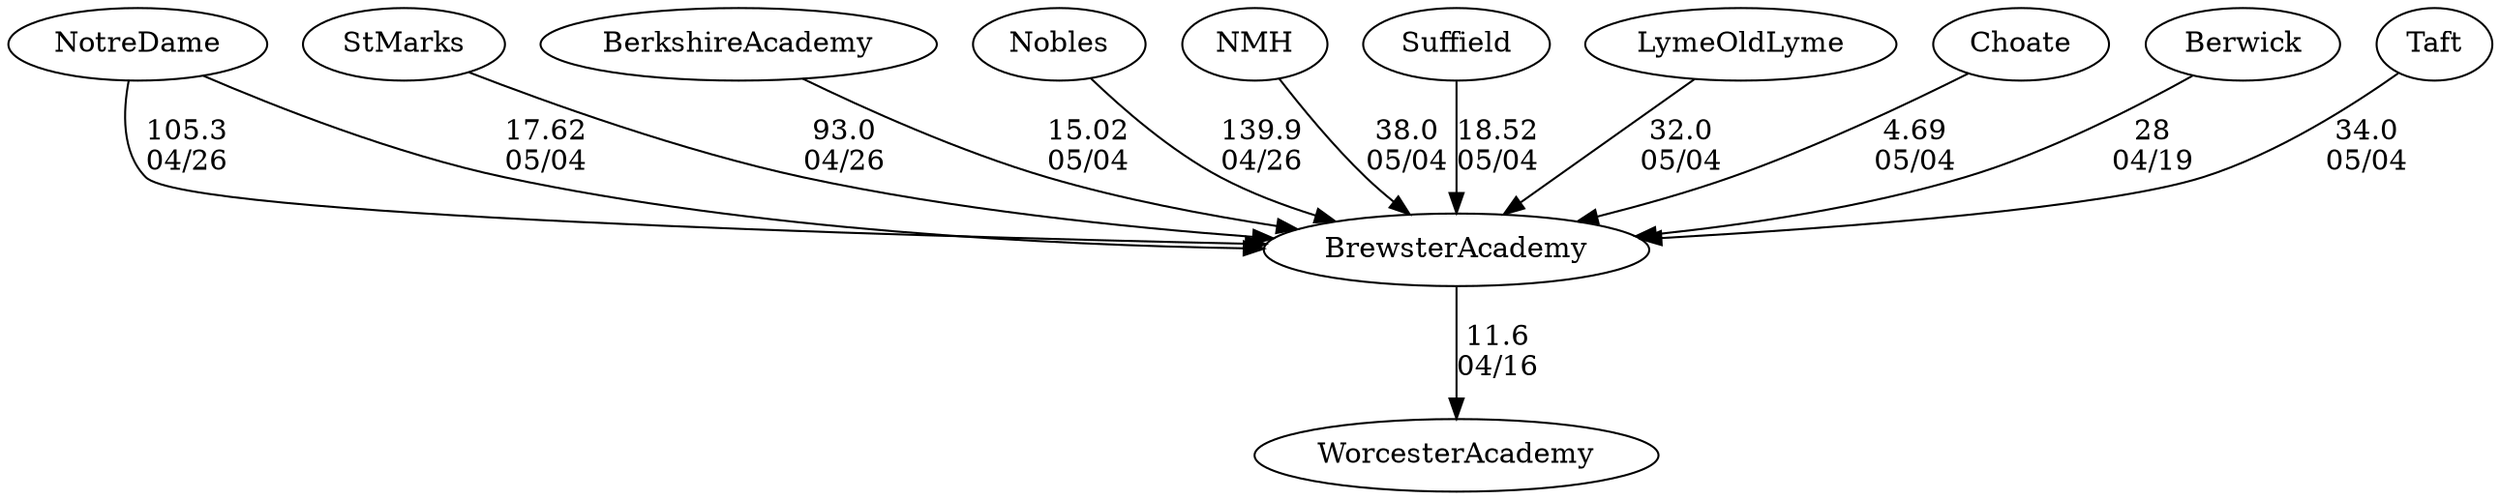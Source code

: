 digraph boys2foursBrewsterAcademy {NotreDame [URL="boys2foursBrewsterAcademyNotreDame.html"];StMarks [URL="boys2foursBrewsterAcademyStMarks.html"];BerkshireAcademy [URL="boys2foursBrewsterAcademyBerkshireAcademy.html"];Nobles [URL="boys2foursBrewsterAcademyNobles.html"];NMH [URL="boys2foursBrewsterAcademyNMH.html"];Suffield [URL="boys2foursBrewsterAcademySuffield.html"];LymeOldLyme [URL="boys2foursBrewsterAcademyLymeOldLyme.html"];Choate [URL="boys2foursBrewsterAcademyChoate.html"];BrewsterAcademy [URL="boys2foursBrewsterAcademyBrewsterAcademy.html"];Berwick [URL="boys2foursBrewsterAcademyBerwick.html"];Taft [URL="boys2foursBrewsterAcademyTaft.html"];WorcesterAcademy [URL="boys2foursBrewsterAcademyWorcesterAcademy.html"];Nobles -> BrewsterAcademy[label="139.9
04/26", weight="-39", tooltip="NEIRA Boys & Girls Fours,St. Marks, Nobles, Brewster, Notre Dame, NCDS			
Distance: 1500m Conditions: Steady 14mph headwind all afternoon, steady chop across whole course. Comments: Great racing today despite the chop and wind. Thank you to all for making the trek to Lake Q.
None", URL="https://www.row2k.com/results/resultspage.cfm?UID=4232F2C9CF0B3800357AF3DC37D5407B&cat=5", random="random"]; 
NotreDame -> BrewsterAcademy[label="105.3
04/26", weight="-5", tooltip="NEIRA Boys & Girls Fours,St. Marks, Nobles, Brewster, Notre Dame, NCDS			
Distance: 1500m Conditions: Steady 14mph headwind all afternoon, steady chop across whole course. Comments: Great racing today despite the chop and wind. Thank you to all for making the trek to Lake Q.
None", URL="https://www.row2k.com/results/resultspage.cfm?UID=4232F2C9CF0B3800357AF3DC37D5407B&cat=5", random="random"]; 
StMarks -> BrewsterAcademy[label="93.0
04/26", weight="7", tooltip="NEIRA Boys & Girls Fours,St. Marks, Nobles, Brewster, Notre Dame, NCDS			
Distance: 1500m Conditions: Steady 14mph headwind all afternoon, steady chop across whole course. Comments: Great racing today despite the chop and wind. Thank you to all for making the trek to Lake Q.
None", URL="https://www.row2k.com/results/resultspage.cfm?UID=4232F2C9CF0B3800357AF3DC37D5407B&cat=5", random="random"]; 
Berwick -> BrewsterAcademy[label="28
04/19", weight="72", tooltip="NEIRA Boys & Girls Fours,Dublin School, Berwick Academy, Brewster Academy			
Distance: 1400m'ish
None", URL="https://www.row2k.com/results/resultspage.cfm?UID=F633B39B972009BAAE9DBEA29158C86C&cat=5", random="random"]; 
BrewsterAcademy -> WorcesterAcademy[label="11.6
04/16", weight="89", tooltip="NEIRA Boys & Girls Fours,'Worcester Academy' and 'Brewster Academy'			
Distance: 1500m Conditions: Windy conditions. Stayed pretty much the same throughout all races. Slight crosswind coming across from the Worcester side to the Shrewsbury side of the lake. Comments: The results for the Boys Sixth Boat are for Mixed Novice 8+'s that both Worcester Academy and Brewster Academy raced.
None", URL="https://www.row2k.com/results/resultspage.cfm?UID=89B923A079203B9788590BB072E28088&cat=5", random="random"]; 
Suffield -> BrewsterAcademy[label="18.52
05/04", weight="82", tooltip="Founder's Day Regatta			
", URL="", random="random"]; 
BerkshireAcademy -> BrewsterAcademy[label="15.02
05/04", weight="85", tooltip="Founder's Day Regatta			
", URL="", random="random"]; 
Choate -> BrewsterAcademy[label="4.69
05/04", weight="96", tooltip="Founder's Day Regatta			
", URL="", random="random"]; 
NotreDame -> BrewsterAcademy[label="17.62
05/04", weight="83", tooltip="Founder's Day Regatta			
", URL="", random="random"]; 
NMH -> BrewsterAcademy[label="38.0
05/04", weight="62", tooltip="Founder's Day Regatta			
", URL="", random="random"]; 
Taft -> BrewsterAcademy[label="34.0
05/04", weight="66", tooltip="Founder's Day Regatta			
", URL="", random="random"]; 
LymeOldLyme -> BrewsterAcademy[label="32.0
05/04", weight="68", tooltip="Founder's Day Regatta			
", URL="", random="random"]}